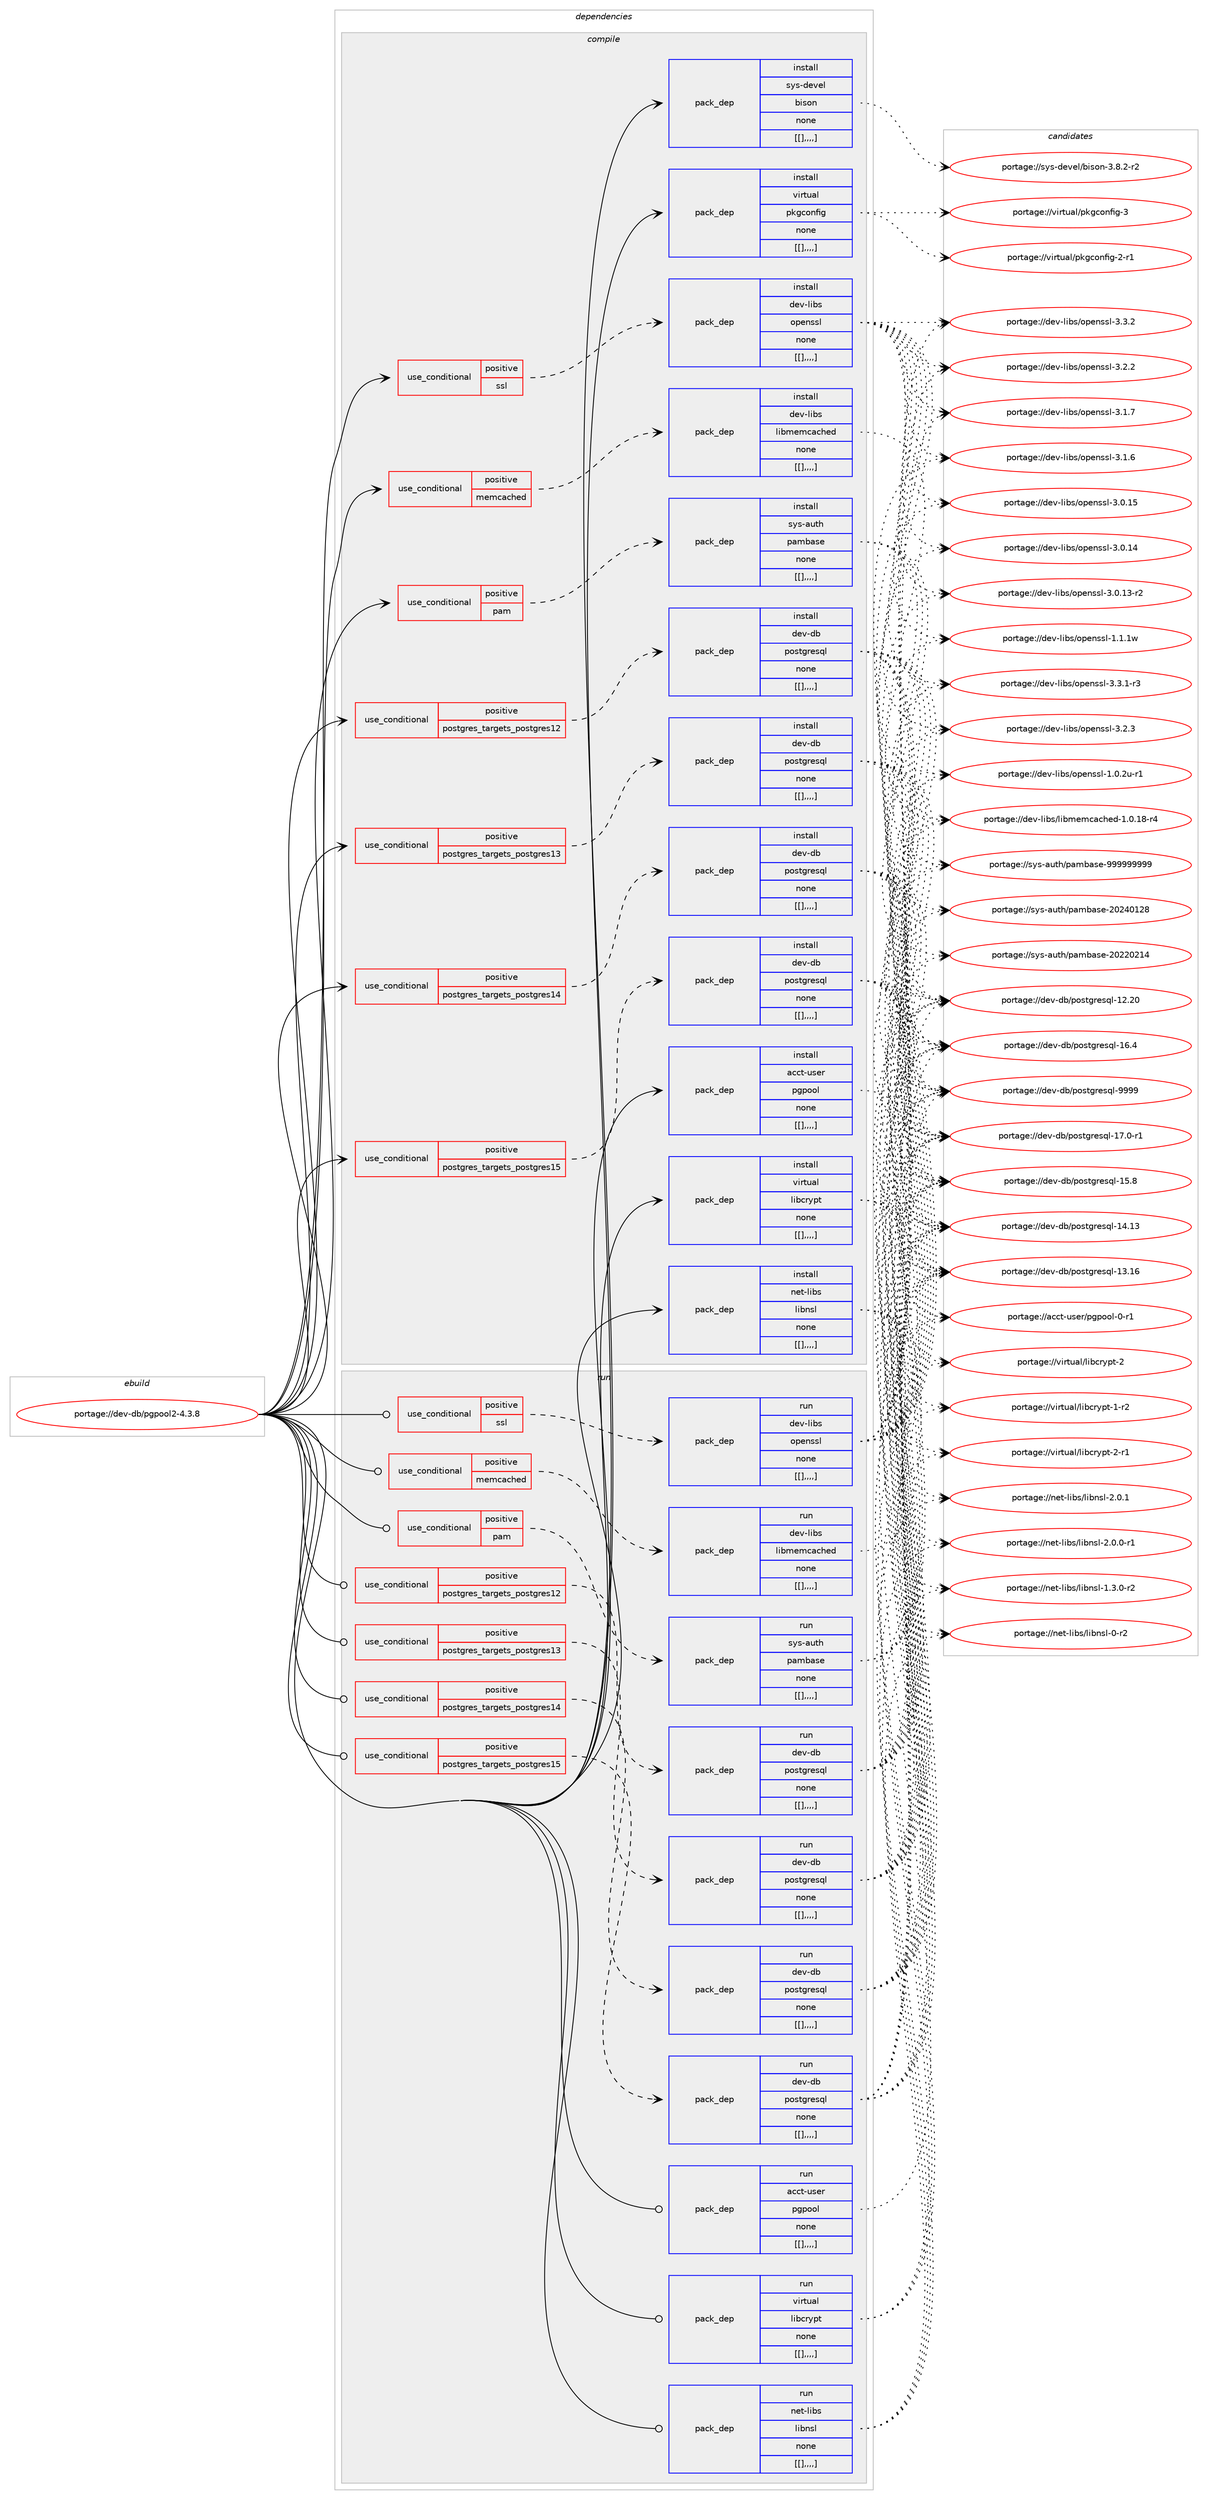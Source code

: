 digraph prolog {

# *************
# Graph options
# *************

newrank=true;
concentrate=true;
compound=true;
graph [rankdir=LR,fontname=Helvetica,fontsize=10,ranksep=1.5];#, ranksep=2.5, nodesep=0.2];
edge  [arrowhead=vee];
node  [fontname=Helvetica,fontsize=10];

# **********
# The ebuild
# **********

subgraph cluster_leftcol {
color=gray;
label=<<i>ebuild</i>>;
id [label="portage://dev-db/pgpool2-4.3.8", color=red, width=4, href="../dev-db/pgpool2-4.3.8.svg"];
}

# ****************
# The dependencies
# ****************

subgraph cluster_midcol {
color=gray;
label=<<i>dependencies</i>>;
subgraph cluster_compile {
fillcolor="#eeeeee";
style=filled;
label=<<i>compile</i>>;
subgraph cond19182 {
dependency71224 [label=<<TABLE BORDER="0" CELLBORDER="1" CELLSPACING="0" CELLPADDING="4"><TR><TD ROWSPAN="3" CELLPADDING="10">use_conditional</TD></TR><TR><TD>positive</TD></TR><TR><TD>memcached</TD></TR></TABLE>>, shape=none, color=red];
subgraph pack51044 {
dependency71289 [label=<<TABLE BORDER="0" CELLBORDER="1" CELLSPACING="0" CELLPADDING="4" WIDTH="220"><TR><TD ROWSPAN="6" CELLPADDING="30">pack_dep</TD></TR><TR><TD WIDTH="110">install</TD></TR><TR><TD>dev-libs</TD></TR><TR><TD>libmemcached</TD></TR><TR><TD>none</TD></TR><TR><TD>[[],,,,]</TD></TR></TABLE>>, shape=none, color=blue];
}
dependency71224:e -> dependency71289:w [weight=20,style="dashed",arrowhead="vee"];
}
id:e -> dependency71224:w [weight=20,style="solid",arrowhead="vee"];
subgraph cond19207 {
dependency71351 [label=<<TABLE BORDER="0" CELLBORDER="1" CELLSPACING="0" CELLPADDING="4"><TR><TD ROWSPAN="3" CELLPADDING="10">use_conditional</TD></TR><TR><TD>positive</TD></TR><TR><TD>pam</TD></TR></TABLE>>, shape=none, color=red];
subgraph pack51234 {
dependency71485 [label=<<TABLE BORDER="0" CELLBORDER="1" CELLSPACING="0" CELLPADDING="4" WIDTH="220"><TR><TD ROWSPAN="6" CELLPADDING="30">pack_dep</TD></TR><TR><TD WIDTH="110">install</TD></TR><TR><TD>sys-auth</TD></TR><TR><TD>pambase</TD></TR><TR><TD>none</TD></TR><TR><TD>[[],,,,]</TD></TR></TABLE>>, shape=none, color=blue];
}
dependency71351:e -> dependency71485:w [weight=20,style="dashed",arrowhead="vee"];
}
id:e -> dependency71351:w [weight=20,style="solid",arrowhead="vee"];
subgraph cond19255 {
dependency71516 [label=<<TABLE BORDER="0" CELLBORDER="1" CELLSPACING="0" CELLPADDING="4"><TR><TD ROWSPAN="3" CELLPADDING="10">use_conditional</TD></TR><TR><TD>positive</TD></TR><TR><TD>postgres_targets_postgres12</TD></TR></TABLE>>, shape=none, color=red];
subgraph pack51253 {
dependency71539 [label=<<TABLE BORDER="0" CELLBORDER="1" CELLSPACING="0" CELLPADDING="4" WIDTH="220"><TR><TD ROWSPAN="6" CELLPADDING="30">pack_dep</TD></TR><TR><TD WIDTH="110">install</TD></TR><TR><TD>dev-db</TD></TR><TR><TD>postgresql</TD></TR><TR><TD>none</TD></TR><TR><TD>[[],,,,]</TD></TR></TABLE>>, shape=none, color=blue];
}
dependency71516:e -> dependency71539:w [weight=20,style="dashed",arrowhead="vee"];
}
id:e -> dependency71516:w [weight=20,style="solid",arrowhead="vee"];
subgraph cond19271 {
dependency71570 [label=<<TABLE BORDER="0" CELLBORDER="1" CELLSPACING="0" CELLPADDING="4"><TR><TD ROWSPAN="3" CELLPADDING="10">use_conditional</TD></TR><TR><TD>positive</TD></TR><TR><TD>postgres_targets_postgres13</TD></TR></TABLE>>, shape=none, color=red];
subgraph pack51316 {
dependency71669 [label=<<TABLE BORDER="0" CELLBORDER="1" CELLSPACING="0" CELLPADDING="4" WIDTH="220"><TR><TD ROWSPAN="6" CELLPADDING="30">pack_dep</TD></TR><TR><TD WIDTH="110">install</TD></TR><TR><TD>dev-db</TD></TR><TR><TD>postgresql</TD></TR><TR><TD>none</TD></TR><TR><TD>[[],,,,]</TD></TR></TABLE>>, shape=none, color=blue];
}
dependency71570:e -> dependency71669:w [weight=20,style="dashed",arrowhead="vee"];
}
id:e -> dependency71570:w [weight=20,style="solid",arrowhead="vee"];
subgraph cond19321 {
dependency71736 [label=<<TABLE BORDER="0" CELLBORDER="1" CELLSPACING="0" CELLPADDING="4"><TR><TD ROWSPAN="3" CELLPADDING="10">use_conditional</TD></TR><TR><TD>positive</TD></TR><TR><TD>postgres_targets_postgres14</TD></TR></TABLE>>, shape=none, color=red];
subgraph pack51406 {
dependency71738 [label=<<TABLE BORDER="0" CELLBORDER="1" CELLSPACING="0" CELLPADDING="4" WIDTH="220"><TR><TD ROWSPAN="6" CELLPADDING="30">pack_dep</TD></TR><TR><TD WIDTH="110">install</TD></TR><TR><TD>dev-db</TD></TR><TR><TD>postgresql</TD></TR><TR><TD>none</TD></TR><TR><TD>[[],,,,]</TD></TR></TABLE>>, shape=none, color=blue];
}
dependency71736:e -> dependency71738:w [weight=20,style="dashed",arrowhead="vee"];
}
id:e -> dependency71736:w [weight=20,style="solid",arrowhead="vee"];
subgraph cond19347 {
dependency71788 [label=<<TABLE BORDER="0" CELLBORDER="1" CELLSPACING="0" CELLPADDING="4"><TR><TD ROWSPAN="3" CELLPADDING="10">use_conditional</TD></TR><TR><TD>positive</TD></TR><TR><TD>postgres_targets_postgres15</TD></TR></TABLE>>, shape=none, color=red];
subgraph pack51438 {
dependency71791 [label=<<TABLE BORDER="0" CELLBORDER="1" CELLSPACING="0" CELLPADDING="4" WIDTH="220"><TR><TD ROWSPAN="6" CELLPADDING="30">pack_dep</TD></TR><TR><TD WIDTH="110">install</TD></TR><TR><TD>dev-db</TD></TR><TR><TD>postgresql</TD></TR><TR><TD>none</TD></TR><TR><TD>[[],,,,]</TD></TR></TABLE>>, shape=none, color=blue];
}
dependency71788:e -> dependency71791:w [weight=20,style="dashed",arrowhead="vee"];
}
id:e -> dependency71788:w [weight=20,style="solid",arrowhead="vee"];
subgraph cond19353 {
dependency71861 [label=<<TABLE BORDER="0" CELLBORDER="1" CELLSPACING="0" CELLPADDING="4"><TR><TD ROWSPAN="3" CELLPADDING="10">use_conditional</TD></TR><TR><TD>positive</TD></TR><TR><TD>ssl</TD></TR></TABLE>>, shape=none, color=red];
subgraph pack51519 {
dependency71927 [label=<<TABLE BORDER="0" CELLBORDER="1" CELLSPACING="0" CELLPADDING="4" WIDTH="220"><TR><TD ROWSPAN="6" CELLPADDING="30">pack_dep</TD></TR><TR><TD WIDTH="110">install</TD></TR><TR><TD>dev-libs</TD></TR><TR><TD>openssl</TD></TR><TR><TD>none</TD></TR><TR><TD>[[],,,,]</TD></TR></TABLE>>, shape=none, color=blue];
}
dependency71861:e -> dependency71927:w [weight=20,style="dashed",arrowhead="vee"];
}
id:e -> dependency71861:w [weight=20,style="solid",arrowhead="vee"];
subgraph pack51541 {
dependency72011 [label=<<TABLE BORDER="0" CELLBORDER="1" CELLSPACING="0" CELLPADDING="4" WIDTH="220"><TR><TD ROWSPAN="6" CELLPADDING="30">pack_dep</TD></TR><TR><TD WIDTH="110">install</TD></TR><TR><TD>acct-user</TD></TR><TR><TD>pgpool</TD></TR><TR><TD>none</TD></TR><TR><TD>[[],,,,]</TD></TR></TABLE>>, shape=none, color=blue];
}
id:e -> dependency72011:w [weight=20,style="solid",arrowhead="vee"];
subgraph pack51583 {
dependency72038 [label=<<TABLE BORDER="0" CELLBORDER="1" CELLSPACING="0" CELLPADDING="4" WIDTH="220"><TR><TD ROWSPAN="6" CELLPADDING="30">pack_dep</TD></TR><TR><TD WIDTH="110">install</TD></TR><TR><TD>net-libs</TD></TR><TR><TD>libnsl</TD></TR><TR><TD>none</TD></TR><TR><TD>[[],,,,]</TD></TR></TABLE>>, shape=none, color=blue];
}
id:e -> dependency72038:w [weight=20,style="solid",arrowhead="vee"];
subgraph pack51633 {
dependency72086 [label=<<TABLE BORDER="0" CELLBORDER="1" CELLSPACING="0" CELLPADDING="4" WIDTH="220"><TR><TD ROWSPAN="6" CELLPADDING="30">pack_dep</TD></TR><TR><TD WIDTH="110">install</TD></TR><TR><TD>sys-devel</TD></TR><TR><TD>bison</TD></TR><TR><TD>none</TD></TR><TR><TD>[[],,,,]</TD></TR></TABLE>>, shape=none, color=blue];
}
id:e -> dependency72086:w [weight=20,style="solid",arrowhead="vee"];
subgraph pack51637 {
dependency72088 [label=<<TABLE BORDER="0" CELLBORDER="1" CELLSPACING="0" CELLPADDING="4" WIDTH="220"><TR><TD ROWSPAN="6" CELLPADDING="30">pack_dep</TD></TR><TR><TD WIDTH="110">install</TD></TR><TR><TD>virtual</TD></TR><TR><TD>libcrypt</TD></TR><TR><TD>none</TD></TR><TR><TD>[[],,,,]</TD></TR></TABLE>>, shape=none, color=blue];
}
id:e -> dependency72088:w [weight=20,style="solid",arrowhead="vee"];
subgraph pack51638 {
dependency72092 [label=<<TABLE BORDER="0" CELLBORDER="1" CELLSPACING="0" CELLPADDING="4" WIDTH="220"><TR><TD ROWSPAN="6" CELLPADDING="30">pack_dep</TD></TR><TR><TD WIDTH="110">install</TD></TR><TR><TD>virtual</TD></TR><TR><TD>pkgconfig</TD></TR><TR><TD>none</TD></TR><TR><TD>[[],,,,]</TD></TR></TABLE>>, shape=none, color=blue];
}
id:e -> dependency72092:w [weight=20,style="solid",arrowhead="vee"];
}
subgraph cluster_compileandrun {
fillcolor="#eeeeee";
style=filled;
label=<<i>compile and run</i>>;
}
subgraph cluster_run {
fillcolor="#eeeeee";
style=filled;
label=<<i>run</i>>;
subgraph cond19449 {
dependency72228 [label=<<TABLE BORDER="0" CELLBORDER="1" CELLSPACING="0" CELLPADDING="4"><TR><TD ROWSPAN="3" CELLPADDING="10">use_conditional</TD></TR><TR><TD>positive</TD></TR><TR><TD>memcached</TD></TR></TABLE>>, shape=none, color=red];
subgraph pack51724 {
dependency72252 [label=<<TABLE BORDER="0" CELLBORDER="1" CELLSPACING="0" CELLPADDING="4" WIDTH="220"><TR><TD ROWSPAN="6" CELLPADDING="30">pack_dep</TD></TR><TR><TD WIDTH="110">run</TD></TR><TR><TD>dev-libs</TD></TR><TR><TD>libmemcached</TD></TR><TR><TD>none</TD></TR><TR><TD>[[],,,,]</TD></TR></TABLE>>, shape=none, color=blue];
}
dependency72228:e -> dependency72252:w [weight=20,style="dashed",arrowhead="vee"];
}
id:e -> dependency72228:w [weight=20,style="solid",arrowhead="odot"];
subgraph cond19508 {
dependency72332 [label=<<TABLE BORDER="0" CELLBORDER="1" CELLSPACING="0" CELLPADDING="4"><TR><TD ROWSPAN="3" CELLPADDING="10">use_conditional</TD></TR><TR><TD>positive</TD></TR><TR><TD>pam</TD></TR></TABLE>>, shape=none, color=red];
subgraph pack51811 {
dependency72485 [label=<<TABLE BORDER="0" CELLBORDER="1" CELLSPACING="0" CELLPADDING="4" WIDTH="220"><TR><TD ROWSPAN="6" CELLPADDING="30">pack_dep</TD></TR><TR><TD WIDTH="110">run</TD></TR><TR><TD>sys-auth</TD></TR><TR><TD>pambase</TD></TR><TR><TD>none</TD></TR><TR><TD>[[],,,,]</TD></TR></TABLE>>, shape=none, color=blue];
}
dependency72332:e -> dependency72485:w [weight=20,style="dashed",arrowhead="vee"];
}
id:e -> dependency72332:w [weight=20,style="solid",arrowhead="odot"];
subgraph cond19582 {
dependency72487 [label=<<TABLE BORDER="0" CELLBORDER="1" CELLSPACING="0" CELLPADDING="4"><TR><TD ROWSPAN="3" CELLPADDING="10">use_conditional</TD></TR><TR><TD>positive</TD></TR><TR><TD>postgres_targets_postgres12</TD></TR></TABLE>>, shape=none, color=red];
subgraph pack51897 {
dependency72491 [label=<<TABLE BORDER="0" CELLBORDER="1" CELLSPACING="0" CELLPADDING="4" WIDTH="220"><TR><TD ROWSPAN="6" CELLPADDING="30">pack_dep</TD></TR><TR><TD WIDTH="110">run</TD></TR><TR><TD>dev-db</TD></TR><TR><TD>postgresql</TD></TR><TR><TD>none</TD></TR><TR><TD>[[],,,,]</TD></TR></TABLE>>, shape=none, color=blue];
}
dependency72487:e -> dependency72491:w [weight=20,style="dashed",arrowhead="vee"];
}
id:e -> dependency72487:w [weight=20,style="solid",arrowhead="odot"];
subgraph cond19591 {
dependency72553 [label=<<TABLE BORDER="0" CELLBORDER="1" CELLSPACING="0" CELLPADDING="4"><TR><TD ROWSPAN="3" CELLPADDING="10">use_conditional</TD></TR><TR><TD>positive</TD></TR><TR><TD>postgres_targets_postgres13</TD></TR></TABLE>>, shape=none, color=red];
subgraph pack51936 {
dependency72559 [label=<<TABLE BORDER="0" CELLBORDER="1" CELLSPACING="0" CELLPADDING="4" WIDTH="220"><TR><TD ROWSPAN="6" CELLPADDING="30">pack_dep</TD></TR><TR><TD WIDTH="110">run</TD></TR><TR><TD>dev-db</TD></TR><TR><TD>postgresql</TD></TR><TR><TD>none</TD></TR><TR><TD>[[],,,,]</TD></TR></TABLE>>, shape=none, color=blue];
}
dependency72553:e -> dependency72559:w [weight=20,style="dashed",arrowhead="vee"];
}
id:e -> dependency72553:w [weight=20,style="solid",arrowhead="odot"];
subgraph cond19624 {
dependency72632 [label=<<TABLE BORDER="0" CELLBORDER="1" CELLSPACING="0" CELLPADDING="4"><TR><TD ROWSPAN="3" CELLPADDING="10">use_conditional</TD></TR><TR><TD>positive</TD></TR><TR><TD>postgres_targets_postgres14</TD></TR></TABLE>>, shape=none, color=red];
subgraph pack51996 {
dependency72656 [label=<<TABLE BORDER="0" CELLBORDER="1" CELLSPACING="0" CELLPADDING="4" WIDTH="220"><TR><TD ROWSPAN="6" CELLPADDING="30">pack_dep</TD></TR><TR><TD WIDTH="110">run</TD></TR><TR><TD>dev-db</TD></TR><TR><TD>postgresql</TD></TR><TR><TD>none</TD></TR><TR><TD>[[],,,,]</TD></TR></TABLE>>, shape=none, color=blue];
}
dependency72632:e -> dependency72656:w [weight=20,style="dashed",arrowhead="vee"];
}
id:e -> dependency72632:w [weight=20,style="solid",arrowhead="odot"];
subgraph cond19636 {
dependency72702 [label=<<TABLE BORDER="0" CELLBORDER="1" CELLSPACING="0" CELLPADDING="4"><TR><TD ROWSPAN="3" CELLPADDING="10">use_conditional</TD></TR><TR><TD>positive</TD></TR><TR><TD>postgres_targets_postgres15</TD></TR></TABLE>>, shape=none, color=red];
subgraph pack52036 {
dependency72742 [label=<<TABLE BORDER="0" CELLBORDER="1" CELLSPACING="0" CELLPADDING="4" WIDTH="220"><TR><TD ROWSPAN="6" CELLPADDING="30">pack_dep</TD></TR><TR><TD WIDTH="110">run</TD></TR><TR><TD>dev-db</TD></TR><TR><TD>postgresql</TD></TR><TR><TD>none</TD></TR><TR><TD>[[],,,,]</TD></TR></TABLE>>, shape=none, color=blue];
}
dependency72702:e -> dependency72742:w [weight=20,style="dashed",arrowhead="vee"];
}
id:e -> dependency72702:w [weight=20,style="solid",arrowhead="odot"];
subgraph cond19664 {
dependency72747 [label=<<TABLE BORDER="0" CELLBORDER="1" CELLSPACING="0" CELLPADDING="4"><TR><TD ROWSPAN="3" CELLPADDING="10">use_conditional</TD></TR><TR><TD>positive</TD></TR><TR><TD>ssl</TD></TR></TABLE>>, shape=none, color=red];
subgraph pack52069 {
dependency72787 [label=<<TABLE BORDER="0" CELLBORDER="1" CELLSPACING="0" CELLPADDING="4" WIDTH="220"><TR><TD ROWSPAN="6" CELLPADDING="30">pack_dep</TD></TR><TR><TD WIDTH="110">run</TD></TR><TR><TD>dev-libs</TD></TR><TR><TD>openssl</TD></TR><TR><TD>none</TD></TR><TR><TD>[[],,,,]</TD></TR></TABLE>>, shape=none, color=blue];
}
dependency72747:e -> dependency72787:w [weight=20,style="dashed",arrowhead="vee"];
}
id:e -> dependency72747:w [weight=20,style="solid",arrowhead="odot"];
subgraph pack52111 {
dependency72832 [label=<<TABLE BORDER="0" CELLBORDER="1" CELLSPACING="0" CELLPADDING="4" WIDTH="220"><TR><TD ROWSPAN="6" CELLPADDING="30">pack_dep</TD></TR><TR><TD WIDTH="110">run</TD></TR><TR><TD>acct-user</TD></TR><TR><TD>pgpool</TD></TR><TR><TD>none</TD></TR><TR><TD>[[],,,,]</TD></TR></TABLE>>, shape=none, color=blue];
}
id:e -> dependency72832:w [weight=20,style="solid",arrowhead="odot"];
subgraph pack52133 {
dependency72859 [label=<<TABLE BORDER="0" CELLBORDER="1" CELLSPACING="0" CELLPADDING="4" WIDTH="220"><TR><TD ROWSPAN="6" CELLPADDING="30">pack_dep</TD></TR><TR><TD WIDTH="110">run</TD></TR><TR><TD>net-libs</TD></TR><TR><TD>libnsl</TD></TR><TR><TD>none</TD></TR><TR><TD>[[],,,,]</TD></TR></TABLE>>, shape=none, color=blue];
}
id:e -> dependency72859:w [weight=20,style="solid",arrowhead="odot"];
subgraph pack52156 {
dependency72885 [label=<<TABLE BORDER="0" CELLBORDER="1" CELLSPACING="0" CELLPADDING="4" WIDTH="220"><TR><TD ROWSPAN="6" CELLPADDING="30">pack_dep</TD></TR><TR><TD WIDTH="110">run</TD></TR><TR><TD>virtual</TD></TR><TR><TD>libcrypt</TD></TR><TR><TD>none</TD></TR><TR><TD>[[],,,,]</TD></TR></TABLE>>, shape=none, color=blue];
}
id:e -> dependency72885:w [weight=20,style="solid",arrowhead="odot"];
}
}

# **************
# The candidates
# **************

subgraph cluster_choices {
rank=same;
color=gray;
label=<<i>candidates</i>>;

subgraph choice51089 {
color=black;
nodesep=1;
choice10010111845108105981154710810598109101109999799104101100454946484649564511452 [label="portage://dev-libs/libmemcached-1.0.18-r4", color=red, width=4,href="../dev-libs/libmemcached-1.0.18-r4.svg"];
dependency71289:e -> choice10010111845108105981154710810598109101109999799104101100454946484649564511452:w [style=dotted,weight="100"];
}
subgraph choice51090 {
color=black;
nodesep=1;
choice11512111545971171161044711297109989711510145575757575757575757 [label="portage://sys-auth/pambase-999999999", color=red, width=4,href="../sys-auth/pambase-999999999.svg"];
choice115121115459711711610447112971099897115101455048505248495056 [label="portage://sys-auth/pambase-20240128", color=red, width=4,href="../sys-auth/pambase-20240128.svg"];
choice115121115459711711610447112971099897115101455048505048504952 [label="portage://sys-auth/pambase-20220214", color=red, width=4,href="../sys-auth/pambase-20220214.svg"];
dependency71485:e -> choice11512111545971171161044711297109989711510145575757575757575757:w [style=dotted,weight="100"];
dependency71485:e -> choice115121115459711711610447112971099897115101455048505248495056:w [style=dotted,weight="100"];
dependency71485:e -> choice115121115459711711610447112971099897115101455048505048504952:w [style=dotted,weight="100"];
}
subgraph choice51095 {
color=black;
nodesep=1;
choice1001011184510098471121111151161031141011151131084557575757 [label="portage://dev-db/postgresql-9999", color=red, width=4,href="../dev-db/postgresql-9999.svg"];
choice10010111845100984711211111511610311410111511310845495546484511449 [label="portage://dev-db/postgresql-17.0-r1", color=red, width=4,href="../dev-db/postgresql-17.0-r1.svg"];
choice1001011184510098471121111151161031141011151131084549544652 [label="portage://dev-db/postgresql-16.4", color=red, width=4,href="../dev-db/postgresql-16.4.svg"];
choice1001011184510098471121111151161031141011151131084549534656 [label="portage://dev-db/postgresql-15.8", color=red, width=4,href="../dev-db/postgresql-15.8.svg"];
choice100101118451009847112111115116103114101115113108454952464951 [label="portage://dev-db/postgresql-14.13", color=red, width=4,href="../dev-db/postgresql-14.13.svg"];
choice100101118451009847112111115116103114101115113108454951464954 [label="portage://dev-db/postgresql-13.16", color=red, width=4,href="../dev-db/postgresql-13.16.svg"];
choice100101118451009847112111115116103114101115113108454950465048 [label="portage://dev-db/postgresql-12.20", color=red, width=4,href="../dev-db/postgresql-12.20.svg"];
dependency71539:e -> choice1001011184510098471121111151161031141011151131084557575757:w [style=dotted,weight="100"];
dependency71539:e -> choice10010111845100984711211111511610311410111511310845495546484511449:w [style=dotted,weight="100"];
dependency71539:e -> choice1001011184510098471121111151161031141011151131084549544652:w [style=dotted,weight="100"];
dependency71539:e -> choice1001011184510098471121111151161031141011151131084549534656:w [style=dotted,weight="100"];
dependency71539:e -> choice100101118451009847112111115116103114101115113108454952464951:w [style=dotted,weight="100"];
dependency71539:e -> choice100101118451009847112111115116103114101115113108454951464954:w [style=dotted,weight="100"];
dependency71539:e -> choice100101118451009847112111115116103114101115113108454950465048:w [style=dotted,weight="100"];
}
subgraph choice51105 {
color=black;
nodesep=1;
choice1001011184510098471121111151161031141011151131084557575757 [label="portage://dev-db/postgresql-9999", color=red, width=4,href="../dev-db/postgresql-9999.svg"];
choice10010111845100984711211111511610311410111511310845495546484511449 [label="portage://dev-db/postgresql-17.0-r1", color=red, width=4,href="../dev-db/postgresql-17.0-r1.svg"];
choice1001011184510098471121111151161031141011151131084549544652 [label="portage://dev-db/postgresql-16.4", color=red, width=4,href="../dev-db/postgresql-16.4.svg"];
choice1001011184510098471121111151161031141011151131084549534656 [label="portage://dev-db/postgresql-15.8", color=red, width=4,href="../dev-db/postgresql-15.8.svg"];
choice100101118451009847112111115116103114101115113108454952464951 [label="portage://dev-db/postgresql-14.13", color=red, width=4,href="../dev-db/postgresql-14.13.svg"];
choice100101118451009847112111115116103114101115113108454951464954 [label="portage://dev-db/postgresql-13.16", color=red, width=4,href="../dev-db/postgresql-13.16.svg"];
choice100101118451009847112111115116103114101115113108454950465048 [label="portage://dev-db/postgresql-12.20", color=red, width=4,href="../dev-db/postgresql-12.20.svg"];
dependency71669:e -> choice1001011184510098471121111151161031141011151131084557575757:w [style=dotted,weight="100"];
dependency71669:e -> choice10010111845100984711211111511610311410111511310845495546484511449:w [style=dotted,weight="100"];
dependency71669:e -> choice1001011184510098471121111151161031141011151131084549544652:w [style=dotted,weight="100"];
dependency71669:e -> choice1001011184510098471121111151161031141011151131084549534656:w [style=dotted,weight="100"];
dependency71669:e -> choice100101118451009847112111115116103114101115113108454952464951:w [style=dotted,weight="100"];
dependency71669:e -> choice100101118451009847112111115116103114101115113108454951464954:w [style=dotted,weight="100"];
dependency71669:e -> choice100101118451009847112111115116103114101115113108454950465048:w [style=dotted,weight="100"];
}
subgraph choice51115 {
color=black;
nodesep=1;
choice1001011184510098471121111151161031141011151131084557575757 [label="portage://dev-db/postgresql-9999", color=red, width=4,href="../dev-db/postgresql-9999.svg"];
choice10010111845100984711211111511610311410111511310845495546484511449 [label="portage://dev-db/postgresql-17.0-r1", color=red, width=4,href="../dev-db/postgresql-17.0-r1.svg"];
choice1001011184510098471121111151161031141011151131084549544652 [label="portage://dev-db/postgresql-16.4", color=red, width=4,href="../dev-db/postgresql-16.4.svg"];
choice1001011184510098471121111151161031141011151131084549534656 [label="portage://dev-db/postgresql-15.8", color=red, width=4,href="../dev-db/postgresql-15.8.svg"];
choice100101118451009847112111115116103114101115113108454952464951 [label="portage://dev-db/postgresql-14.13", color=red, width=4,href="../dev-db/postgresql-14.13.svg"];
choice100101118451009847112111115116103114101115113108454951464954 [label="portage://dev-db/postgresql-13.16", color=red, width=4,href="../dev-db/postgresql-13.16.svg"];
choice100101118451009847112111115116103114101115113108454950465048 [label="portage://dev-db/postgresql-12.20", color=red, width=4,href="../dev-db/postgresql-12.20.svg"];
dependency71738:e -> choice1001011184510098471121111151161031141011151131084557575757:w [style=dotted,weight="100"];
dependency71738:e -> choice10010111845100984711211111511610311410111511310845495546484511449:w [style=dotted,weight="100"];
dependency71738:e -> choice1001011184510098471121111151161031141011151131084549544652:w [style=dotted,weight="100"];
dependency71738:e -> choice1001011184510098471121111151161031141011151131084549534656:w [style=dotted,weight="100"];
dependency71738:e -> choice100101118451009847112111115116103114101115113108454952464951:w [style=dotted,weight="100"];
dependency71738:e -> choice100101118451009847112111115116103114101115113108454951464954:w [style=dotted,weight="100"];
dependency71738:e -> choice100101118451009847112111115116103114101115113108454950465048:w [style=dotted,weight="100"];
}
subgraph choice51128 {
color=black;
nodesep=1;
choice1001011184510098471121111151161031141011151131084557575757 [label="portage://dev-db/postgresql-9999", color=red, width=4,href="../dev-db/postgresql-9999.svg"];
choice10010111845100984711211111511610311410111511310845495546484511449 [label="portage://dev-db/postgresql-17.0-r1", color=red, width=4,href="../dev-db/postgresql-17.0-r1.svg"];
choice1001011184510098471121111151161031141011151131084549544652 [label="portage://dev-db/postgresql-16.4", color=red, width=4,href="../dev-db/postgresql-16.4.svg"];
choice1001011184510098471121111151161031141011151131084549534656 [label="portage://dev-db/postgresql-15.8", color=red, width=4,href="../dev-db/postgresql-15.8.svg"];
choice100101118451009847112111115116103114101115113108454952464951 [label="portage://dev-db/postgresql-14.13", color=red, width=4,href="../dev-db/postgresql-14.13.svg"];
choice100101118451009847112111115116103114101115113108454951464954 [label="portage://dev-db/postgresql-13.16", color=red, width=4,href="../dev-db/postgresql-13.16.svg"];
choice100101118451009847112111115116103114101115113108454950465048 [label="portage://dev-db/postgresql-12.20", color=red, width=4,href="../dev-db/postgresql-12.20.svg"];
dependency71791:e -> choice1001011184510098471121111151161031141011151131084557575757:w [style=dotted,weight="100"];
dependency71791:e -> choice10010111845100984711211111511610311410111511310845495546484511449:w [style=dotted,weight="100"];
dependency71791:e -> choice1001011184510098471121111151161031141011151131084549544652:w [style=dotted,weight="100"];
dependency71791:e -> choice1001011184510098471121111151161031141011151131084549534656:w [style=dotted,weight="100"];
dependency71791:e -> choice100101118451009847112111115116103114101115113108454952464951:w [style=dotted,weight="100"];
dependency71791:e -> choice100101118451009847112111115116103114101115113108454951464954:w [style=dotted,weight="100"];
dependency71791:e -> choice100101118451009847112111115116103114101115113108454950465048:w [style=dotted,weight="100"];
}
subgraph choice51154 {
color=black;
nodesep=1;
choice100101118451081059811547111112101110115115108455146514650 [label="portage://dev-libs/openssl-3.3.2", color=red, width=4,href="../dev-libs/openssl-3.3.2.svg"];
choice1001011184510810598115471111121011101151151084551465146494511451 [label="portage://dev-libs/openssl-3.3.1-r3", color=red, width=4,href="../dev-libs/openssl-3.3.1-r3.svg"];
choice100101118451081059811547111112101110115115108455146504651 [label="portage://dev-libs/openssl-3.2.3", color=red, width=4,href="../dev-libs/openssl-3.2.3.svg"];
choice100101118451081059811547111112101110115115108455146504650 [label="portage://dev-libs/openssl-3.2.2", color=red, width=4,href="../dev-libs/openssl-3.2.2.svg"];
choice100101118451081059811547111112101110115115108455146494655 [label="portage://dev-libs/openssl-3.1.7", color=red, width=4,href="../dev-libs/openssl-3.1.7.svg"];
choice100101118451081059811547111112101110115115108455146494654 [label="portage://dev-libs/openssl-3.1.6", color=red, width=4,href="../dev-libs/openssl-3.1.6.svg"];
choice10010111845108105981154711111210111011511510845514648464953 [label="portage://dev-libs/openssl-3.0.15", color=red, width=4,href="../dev-libs/openssl-3.0.15.svg"];
choice10010111845108105981154711111210111011511510845514648464952 [label="portage://dev-libs/openssl-3.0.14", color=red, width=4,href="../dev-libs/openssl-3.0.14.svg"];
choice100101118451081059811547111112101110115115108455146484649514511450 [label="portage://dev-libs/openssl-3.0.13-r2", color=red, width=4,href="../dev-libs/openssl-3.0.13-r2.svg"];
choice100101118451081059811547111112101110115115108454946494649119 [label="portage://dev-libs/openssl-1.1.1w", color=red, width=4,href="../dev-libs/openssl-1.1.1w.svg"];
choice1001011184510810598115471111121011101151151084549464846501174511449 [label="portage://dev-libs/openssl-1.0.2u-r1", color=red, width=4,href="../dev-libs/openssl-1.0.2u-r1.svg"];
dependency71927:e -> choice100101118451081059811547111112101110115115108455146514650:w [style=dotted,weight="100"];
dependency71927:e -> choice1001011184510810598115471111121011101151151084551465146494511451:w [style=dotted,weight="100"];
dependency71927:e -> choice100101118451081059811547111112101110115115108455146504651:w [style=dotted,weight="100"];
dependency71927:e -> choice100101118451081059811547111112101110115115108455146504650:w [style=dotted,weight="100"];
dependency71927:e -> choice100101118451081059811547111112101110115115108455146494655:w [style=dotted,weight="100"];
dependency71927:e -> choice100101118451081059811547111112101110115115108455146494654:w [style=dotted,weight="100"];
dependency71927:e -> choice10010111845108105981154711111210111011511510845514648464953:w [style=dotted,weight="100"];
dependency71927:e -> choice10010111845108105981154711111210111011511510845514648464952:w [style=dotted,weight="100"];
dependency71927:e -> choice100101118451081059811547111112101110115115108455146484649514511450:w [style=dotted,weight="100"];
dependency71927:e -> choice100101118451081059811547111112101110115115108454946494649119:w [style=dotted,weight="100"];
dependency71927:e -> choice1001011184510810598115471111121011101151151084549464846501174511449:w [style=dotted,weight="100"];
}
subgraph choice51160 {
color=black;
nodesep=1;
choice979999116451171151011144711210311211111110845484511449 [label="portage://acct-user/pgpool-0-r1", color=red, width=4,href="../acct-user/pgpool-0-r1.svg"];
dependency72011:e -> choice979999116451171151011144711210311211111110845484511449:w [style=dotted,weight="100"];
}
subgraph choice51169 {
color=black;
nodesep=1;
choice11010111645108105981154710810598110115108455046484649 [label="portage://net-libs/libnsl-2.0.1", color=red, width=4,href="../net-libs/libnsl-2.0.1.svg"];
choice110101116451081059811547108105981101151084550464846484511449 [label="portage://net-libs/libnsl-2.0.0-r1", color=red, width=4,href="../net-libs/libnsl-2.0.0-r1.svg"];
choice110101116451081059811547108105981101151084549465146484511450 [label="portage://net-libs/libnsl-1.3.0-r2", color=red, width=4,href="../net-libs/libnsl-1.3.0-r2.svg"];
choice1101011164510810598115471081059811011510845484511450 [label="portage://net-libs/libnsl-0-r2", color=red, width=4,href="../net-libs/libnsl-0-r2.svg"];
dependency72038:e -> choice11010111645108105981154710810598110115108455046484649:w [style=dotted,weight="100"];
dependency72038:e -> choice110101116451081059811547108105981101151084550464846484511449:w [style=dotted,weight="100"];
dependency72038:e -> choice110101116451081059811547108105981101151084549465146484511450:w [style=dotted,weight="100"];
dependency72038:e -> choice1101011164510810598115471081059811011510845484511450:w [style=dotted,weight="100"];
}
subgraph choice51184 {
color=black;
nodesep=1;
choice1151211154510010111810110847981051151111104551465646504511450 [label="portage://sys-devel/bison-3.8.2-r2", color=red, width=4,href="../sys-devel/bison-3.8.2-r2.svg"];
dependency72086:e -> choice1151211154510010111810110847981051151111104551465646504511450:w [style=dotted,weight="100"];
}
subgraph choice51186 {
color=black;
nodesep=1;
choice1181051141161179710847108105989911412111211645504511449 [label="portage://virtual/libcrypt-2-r1", color=red, width=4,href="../virtual/libcrypt-2-r1.svg"];
choice118105114116117971084710810598991141211121164550 [label="portage://virtual/libcrypt-2", color=red, width=4,href="../virtual/libcrypt-2.svg"];
choice1181051141161179710847108105989911412111211645494511450 [label="portage://virtual/libcrypt-1-r2", color=red, width=4,href="../virtual/libcrypt-1-r2.svg"];
dependency72088:e -> choice1181051141161179710847108105989911412111211645504511449:w [style=dotted,weight="100"];
dependency72088:e -> choice118105114116117971084710810598991141211121164550:w [style=dotted,weight="100"];
dependency72088:e -> choice1181051141161179710847108105989911412111211645494511450:w [style=dotted,weight="100"];
}
subgraph choice51188 {
color=black;
nodesep=1;
choice1181051141161179710847112107103991111101021051034551 [label="portage://virtual/pkgconfig-3", color=red, width=4,href="../virtual/pkgconfig-3.svg"];
choice11810511411611797108471121071039911111010210510345504511449 [label="portage://virtual/pkgconfig-2-r1", color=red, width=4,href="../virtual/pkgconfig-2-r1.svg"];
dependency72092:e -> choice1181051141161179710847112107103991111101021051034551:w [style=dotted,weight="100"];
dependency72092:e -> choice11810511411611797108471121071039911111010210510345504511449:w [style=dotted,weight="100"];
}
subgraph choice51197 {
color=black;
nodesep=1;
choice10010111845108105981154710810598109101109999799104101100454946484649564511452 [label="portage://dev-libs/libmemcached-1.0.18-r4", color=red, width=4,href="../dev-libs/libmemcached-1.0.18-r4.svg"];
dependency72252:e -> choice10010111845108105981154710810598109101109999799104101100454946484649564511452:w [style=dotted,weight="100"];
}
subgraph choice51198 {
color=black;
nodesep=1;
choice11512111545971171161044711297109989711510145575757575757575757 [label="portage://sys-auth/pambase-999999999", color=red, width=4,href="../sys-auth/pambase-999999999.svg"];
choice115121115459711711610447112971099897115101455048505248495056 [label="portage://sys-auth/pambase-20240128", color=red, width=4,href="../sys-auth/pambase-20240128.svg"];
choice115121115459711711610447112971099897115101455048505048504952 [label="portage://sys-auth/pambase-20220214", color=red, width=4,href="../sys-auth/pambase-20220214.svg"];
dependency72485:e -> choice11512111545971171161044711297109989711510145575757575757575757:w [style=dotted,weight="100"];
dependency72485:e -> choice115121115459711711610447112971099897115101455048505248495056:w [style=dotted,weight="100"];
dependency72485:e -> choice115121115459711711610447112971099897115101455048505048504952:w [style=dotted,weight="100"];
}
subgraph choice51202 {
color=black;
nodesep=1;
choice1001011184510098471121111151161031141011151131084557575757 [label="portage://dev-db/postgresql-9999", color=red, width=4,href="../dev-db/postgresql-9999.svg"];
choice10010111845100984711211111511610311410111511310845495546484511449 [label="portage://dev-db/postgresql-17.0-r1", color=red, width=4,href="../dev-db/postgresql-17.0-r1.svg"];
choice1001011184510098471121111151161031141011151131084549544652 [label="portage://dev-db/postgresql-16.4", color=red, width=4,href="../dev-db/postgresql-16.4.svg"];
choice1001011184510098471121111151161031141011151131084549534656 [label="portage://dev-db/postgresql-15.8", color=red, width=4,href="../dev-db/postgresql-15.8.svg"];
choice100101118451009847112111115116103114101115113108454952464951 [label="portage://dev-db/postgresql-14.13", color=red, width=4,href="../dev-db/postgresql-14.13.svg"];
choice100101118451009847112111115116103114101115113108454951464954 [label="portage://dev-db/postgresql-13.16", color=red, width=4,href="../dev-db/postgresql-13.16.svg"];
choice100101118451009847112111115116103114101115113108454950465048 [label="portage://dev-db/postgresql-12.20", color=red, width=4,href="../dev-db/postgresql-12.20.svg"];
dependency72491:e -> choice1001011184510098471121111151161031141011151131084557575757:w [style=dotted,weight="100"];
dependency72491:e -> choice10010111845100984711211111511610311410111511310845495546484511449:w [style=dotted,weight="100"];
dependency72491:e -> choice1001011184510098471121111151161031141011151131084549544652:w [style=dotted,weight="100"];
dependency72491:e -> choice1001011184510098471121111151161031141011151131084549534656:w [style=dotted,weight="100"];
dependency72491:e -> choice100101118451009847112111115116103114101115113108454952464951:w [style=dotted,weight="100"];
dependency72491:e -> choice100101118451009847112111115116103114101115113108454951464954:w [style=dotted,weight="100"];
dependency72491:e -> choice100101118451009847112111115116103114101115113108454950465048:w [style=dotted,weight="100"];
}
subgraph choice51221 {
color=black;
nodesep=1;
choice1001011184510098471121111151161031141011151131084557575757 [label="portage://dev-db/postgresql-9999", color=red, width=4,href="../dev-db/postgresql-9999.svg"];
choice10010111845100984711211111511610311410111511310845495546484511449 [label="portage://dev-db/postgresql-17.0-r1", color=red, width=4,href="../dev-db/postgresql-17.0-r1.svg"];
choice1001011184510098471121111151161031141011151131084549544652 [label="portage://dev-db/postgresql-16.4", color=red, width=4,href="../dev-db/postgresql-16.4.svg"];
choice1001011184510098471121111151161031141011151131084549534656 [label="portage://dev-db/postgresql-15.8", color=red, width=4,href="../dev-db/postgresql-15.8.svg"];
choice100101118451009847112111115116103114101115113108454952464951 [label="portage://dev-db/postgresql-14.13", color=red, width=4,href="../dev-db/postgresql-14.13.svg"];
choice100101118451009847112111115116103114101115113108454951464954 [label="portage://dev-db/postgresql-13.16", color=red, width=4,href="../dev-db/postgresql-13.16.svg"];
choice100101118451009847112111115116103114101115113108454950465048 [label="portage://dev-db/postgresql-12.20", color=red, width=4,href="../dev-db/postgresql-12.20.svg"];
dependency72559:e -> choice1001011184510098471121111151161031141011151131084557575757:w [style=dotted,weight="100"];
dependency72559:e -> choice10010111845100984711211111511610311410111511310845495546484511449:w [style=dotted,weight="100"];
dependency72559:e -> choice1001011184510098471121111151161031141011151131084549544652:w [style=dotted,weight="100"];
dependency72559:e -> choice1001011184510098471121111151161031141011151131084549534656:w [style=dotted,weight="100"];
dependency72559:e -> choice100101118451009847112111115116103114101115113108454952464951:w [style=dotted,weight="100"];
dependency72559:e -> choice100101118451009847112111115116103114101115113108454951464954:w [style=dotted,weight="100"];
dependency72559:e -> choice100101118451009847112111115116103114101115113108454950465048:w [style=dotted,weight="100"];
}
subgraph choice51228 {
color=black;
nodesep=1;
choice1001011184510098471121111151161031141011151131084557575757 [label="portage://dev-db/postgresql-9999", color=red, width=4,href="../dev-db/postgresql-9999.svg"];
choice10010111845100984711211111511610311410111511310845495546484511449 [label="portage://dev-db/postgresql-17.0-r1", color=red, width=4,href="../dev-db/postgresql-17.0-r1.svg"];
choice1001011184510098471121111151161031141011151131084549544652 [label="portage://dev-db/postgresql-16.4", color=red, width=4,href="../dev-db/postgresql-16.4.svg"];
choice1001011184510098471121111151161031141011151131084549534656 [label="portage://dev-db/postgresql-15.8", color=red, width=4,href="../dev-db/postgresql-15.8.svg"];
choice100101118451009847112111115116103114101115113108454952464951 [label="portage://dev-db/postgresql-14.13", color=red, width=4,href="../dev-db/postgresql-14.13.svg"];
choice100101118451009847112111115116103114101115113108454951464954 [label="portage://dev-db/postgresql-13.16", color=red, width=4,href="../dev-db/postgresql-13.16.svg"];
choice100101118451009847112111115116103114101115113108454950465048 [label="portage://dev-db/postgresql-12.20", color=red, width=4,href="../dev-db/postgresql-12.20.svg"];
dependency72656:e -> choice1001011184510098471121111151161031141011151131084557575757:w [style=dotted,weight="100"];
dependency72656:e -> choice10010111845100984711211111511610311410111511310845495546484511449:w [style=dotted,weight="100"];
dependency72656:e -> choice1001011184510098471121111151161031141011151131084549544652:w [style=dotted,weight="100"];
dependency72656:e -> choice1001011184510098471121111151161031141011151131084549534656:w [style=dotted,weight="100"];
dependency72656:e -> choice100101118451009847112111115116103114101115113108454952464951:w [style=dotted,weight="100"];
dependency72656:e -> choice100101118451009847112111115116103114101115113108454951464954:w [style=dotted,weight="100"];
dependency72656:e -> choice100101118451009847112111115116103114101115113108454950465048:w [style=dotted,weight="100"];
}
subgraph choice51234 {
color=black;
nodesep=1;
choice1001011184510098471121111151161031141011151131084557575757 [label="portage://dev-db/postgresql-9999", color=red, width=4,href="../dev-db/postgresql-9999.svg"];
choice10010111845100984711211111511610311410111511310845495546484511449 [label="portage://dev-db/postgresql-17.0-r1", color=red, width=4,href="../dev-db/postgresql-17.0-r1.svg"];
choice1001011184510098471121111151161031141011151131084549544652 [label="portage://dev-db/postgresql-16.4", color=red, width=4,href="../dev-db/postgresql-16.4.svg"];
choice1001011184510098471121111151161031141011151131084549534656 [label="portage://dev-db/postgresql-15.8", color=red, width=4,href="../dev-db/postgresql-15.8.svg"];
choice100101118451009847112111115116103114101115113108454952464951 [label="portage://dev-db/postgresql-14.13", color=red, width=4,href="../dev-db/postgresql-14.13.svg"];
choice100101118451009847112111115116103114101115113108454951464954 [label="portage://dev-db/postgresql-13.16", color=red, width=4,href="../dev-db/postgresql-13.16.svg"];
choice100101118451009847112111115116103114101115113108454950465048 [label="portage://dev-db/postgresql-12.20", color=red, width=4,href="../dev-db/postgresql-12.20.svg"];
dependency72742:e -> choice1001011184510098471121111151161031141011151131084557575757:w [style=dotted,weight="100"];
dependency72742:e -> choice10010111845100984711211111511610311410111511310845495546484511449:w [style=dotted,weight="100"];
dependency72742:e -> choice1001011184510098471121111151161031141011151131084549544652:w [style=dotted,weight="100"];
dependency72742:e -> choice1001011184510098471121111151161031141011151131084549534656:w [style=dotted,weight="100"];
dependency72742:e -> choice100101118451009847112111115116103114101115113108454952464951:w [style=dotted,weight="100"];
dependency72742:e -> choice100101118451009847112111115116103114101115113108454951464954:w [style=dotted,weight="100"];
dependency72742:e -> choice100101118451009847112111115116103114101115113108454950465048:w [style=dotted,weight="100"];
}
subgraph choice51245 {
color=black;
nodesep=1;
choice100101118451081059811547111112101110115115108455146514650 [label="portage://dev-libs/openssl-3.3.2", color=red, width=4,href="../dev-libs/openssl-3.3.2.svg"];
choice1001011184510810598115471111121011101151151084551465146494511451 [label="portage://dev-libs/openssl-3.3.1-r3", color=red, width=4,href="../dev-libs/openssl-3.3.1-r3.svg"];
choice100101118451081059811547111112101110115115108455146504651 [label="portage://dev-libs/openssl-3.2.3", color=red, width=4,href="../dev-libs/openssl-3.2.3.svg"];
choice100101118451081059811547111112101110115115108455146504650 [label="portage://dev-libs/openssl-3.2.2", color=red, width=4,href="../dev-libs/openssl-3.2.2.svg"];
choice100101118451081059811547111112101110115115108455146494655 [label="portage://dev-libs/openssl-3.1.7", color=red, width=4,href="../dev-libs/openssl-3.1.7.svg"];
choice100101118451081059811547111112101110115115108455146494654 [label="portage://dev-libs/openssl-3.1.6", color=red, width=4,href="../dev-libs/openssl-3.1.6.svg"];
choice10010111845108105981154711111210111011511510845514648464953 [label="portage://dev-libs/openssl-3.0.15", color=red, width=4,href="../dev-libs/openssl-3.0.15.svg"];
choice10010111845108105981154711111210111011511510845514648464952 [label="portage://dev-libs/openssl-3.0.14", color=red, width=4,href="../dev-libs/openssl-3.0.14.svg"];
choice100101118451081059811547111112101110115115108455146484649514511450 [label="portage://dev-libs/openssl-3.0.13-r2", color=red, width=4,href="../dev-libs/openssl-3.0.13-r2.svg"];
choice100101118451081059811547111112101110115115108454946494649119 [label="portage://dev-libs/openssl-1.1.1w", color=red, width=4,href="../dev-libs/openssl-1.1.1w.svg"];
choice1001011184510810598115471111121011101151151084549464846501174511449 [label="portage://dev-libs/openssl-1.0.2u-r1", color=red, width=4,href="../dev-libs/openssl-1.0.2u-r1.svg"];
dependency72787:e -> choice100101118451081059811547111112101110115115108455146514650:w [style=dotted,weight="100"];
dependency72787:e -> choice1001011184510810598115471111121011101151151084551465146494511451:w [style=dotted,weight="100"];
dependency72787:e -> choice100101118451081059811547111112101110115115108455146504651:w [style=dotted,weight="100"];
dependency72787:e -> choice100101118451081059811547111112101110115115108455146504650:w [style=dotted,weight="100"];
dependency72787:e -> choice100101118451081059811547111112101110115115108455146494655:w [style=dotted,weight="100"];
dependency72787:e -> choice100101118451081059811547111112101110115115108455146494654:w [style=dotted,weight="100"];
dependency72787:e -> choice10010111845108105981154711111210111011511510845514648464953:w [style=dotted,weight="100"];
dependency72787:e -> choice10010111845108105981154711111210111011511510845514648464952:w [style=dotted,weight="100"];
dependency72787:e -> choice100101118451081059811547111112101110115115108455146484649514511450:w [style=dotted,weight="100"];
dependency72787:e -> choice100101118451081059811547111112101110115115108454946494649119:w [style=dotted,weight="100"];
dependency72787:e -> choice1001011184510810598115471111121011101151151084549464846501174511449:w [style=dotted,weight="100"];
}
subgraph choice51252 {
color=black;
nodesep=1;
choice979999116451171151011144711210311211111110845484511449 [label="portage://acct-user/pgpool-0-r1", color=red, width=4,href="../acct-user/pgpool-0-r1.svg"];
dependency72832:e -> choice979999116451171151011144711210311211111110845484511449:w [style=dotted,weight="100"];
}
subgraph choice51255 {
color=black;
nodesep=1;
choice11010111645108105981154710810598110115108455046484649 [label="portage://net-libs/libnsl-2.0.1", color=red, width=4,href="../net-libs/libnsl-2.0.1.svg"];
choice110101116451081059811547108105981101151084550464846484511449 [label="portage://net-libs/libnsl-2.0.0-r1", color=red, width=4,href="../net-libs/libnsl-2.0.0-r1.svg"];
choice110101116451081059811547108105981101151084549465146484511450 [label="portage://net-libs/libnsl-1.3.0-r2", color=red, width=4,href="../net-libs/libnsl-1.3.0-r2.svg"];
choice1101011164510810598115471081059811011510845484511450 [label="portage://net-libs/libnsl-0-r2", color=red, width=4,href="../net-libs/libnsl-0-r2.svg"];
dependency72859:e -> choice11010111645108105981154710810598110115108455046484649:w [style=dotted,weight="100"];
dependency72859:e -> choice110101116451081059811547108105981101151084550464846484511449:w [style=dotted,weight="100"];
dependency72859:e -> choice110101116451081059811547108105981101151084549465146484511450:w [style=dotted,weight="100"];
dependency72859:e -> choice1101011164510810598115471081059811011510845484511450:w [style=dotted,weight="100"];
}
subgraph choice51262 {
color=black;
nodesep=1;
choice1181051141161179710847108105989911412111211645504511449 [label="portage://virtual/libcrypt-2-r1", color=red, width=4,href="../virtual/libcrypt-2-r1.svg"];
choice118105114116117971084710810598991141211121164550 [label="portage://virtual/libcrypt-2", color=red, width=4,href="../virtual/libcrypt-2.svg"];
choice1181051141161179710847108105989911412111211645494511450 [label="portage://virtual/libcrypt-1-r2", color=red, width=4,href="../virtual/libcrypt-1-r2.svg"];
dependency72885:e -> choice1181051141161179710847108105989911412111211645504511449:w [style=dotted,weight="100"];
dependency72885:e -> choice118105114116117971084710810598991141211121164550:w [style=dotted,weight="100"];
dependency72885:e -> choice1181051141161179710847108105989911412111211645494511450:w [style=dotted,weight="100"];
}
}

}
